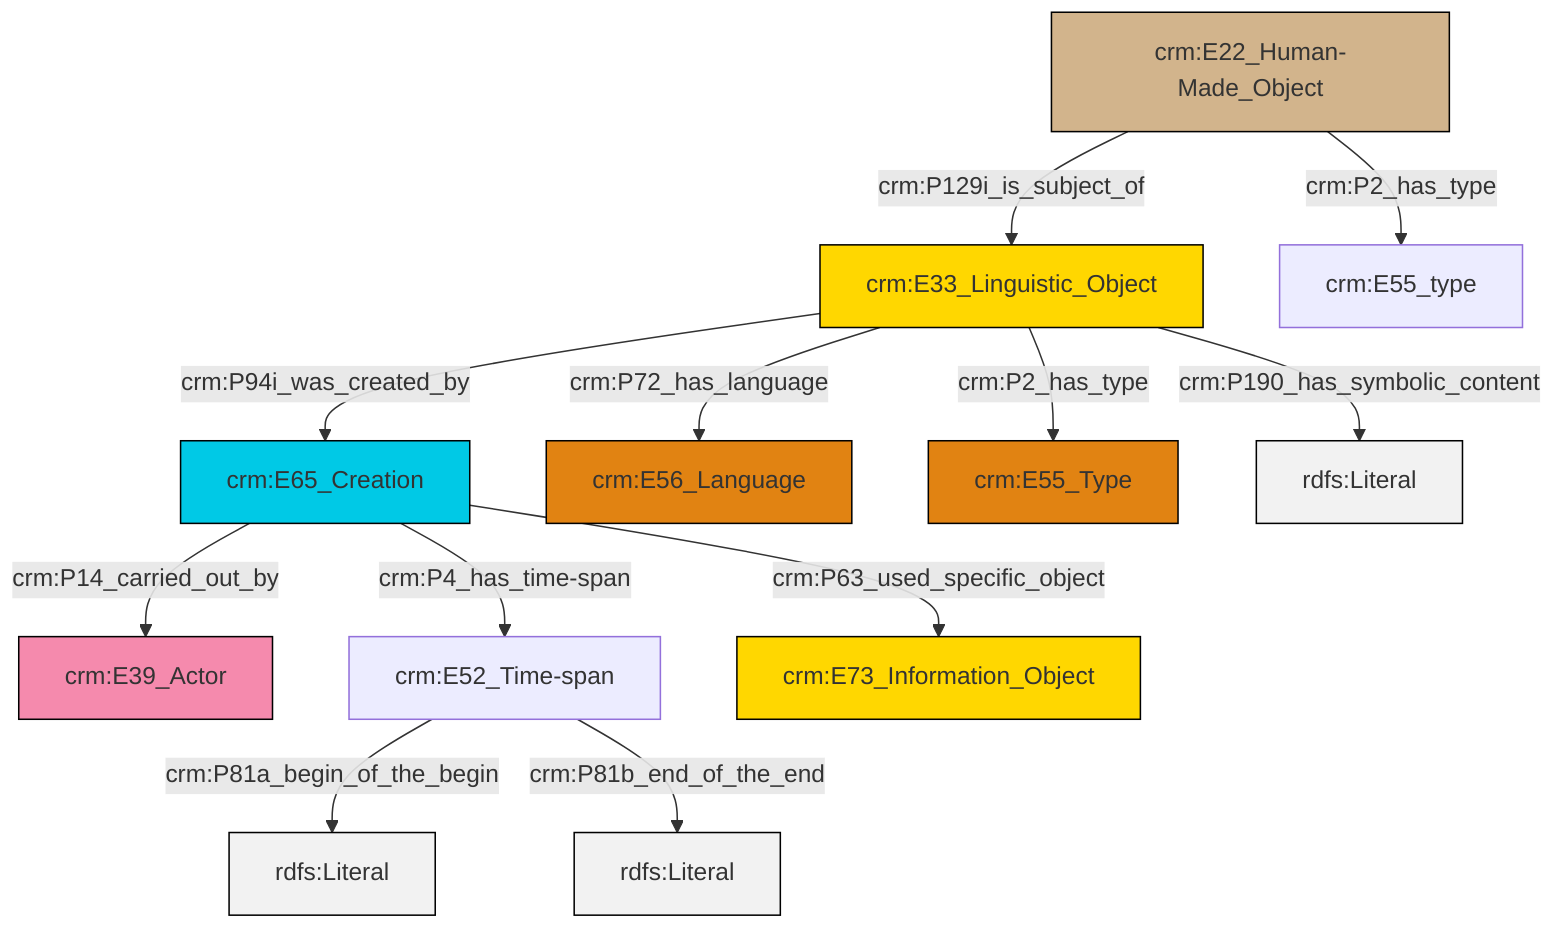 graph TD
classDef Literal fill:#f2f2f2,stroke:#000000;
classDef CRM_Entity fill:#FFFFFF,stroke:#000000;
classDef Temporal_Entity fill:#00C9E6, stroke:#000000;
classDef Type fill:#E18312, stroke:#000000;
classDef Time-Span fill:#2C9C91, stroke:#000000;
classDef Appellation fill:#FFEB7F, stroke:#000000;
classDef Place fill:#008836, stroke:#000000;
classDef Persistent_Item fill:#B266B2, stroke:#000000;
classDef Conceptual_Object fill:#FFD700, stroke:#000000;
classDef Physical_Thing fill:#D2B48C, stroke:#000000;
classDef Actor fill:#f58aad, stroke:#000000;
classDef PC_Classes fill:#4ce600, stroke:#000000;
classDef Multi fill:#cccccc,stroke:#000000;

2["crm:E22_Human-Made_Object"]:::Physical_Thing -->|crm:P129i_is_subject_of| 3["crm:E33_Linguistic_Object"]:::Conceptual_Object
4["crm:E52_Time-span"]:::Default -->|crm:P81a_begin_of_the_begin| 5[rdfs:Literal]:::Literal
2["crm:E22_Human-Made_Object"]:::Physical_Thing -->|crm:P2_has_type| 7["crm:E55_type"]:::Default
10["crm:E65_Creation"]:::Temporal_Entity -->|crm:P63_used_specific_object| 8["crm:E73_Information_Object"]:::Conceptual_Object
3["crm:E33_Linguistic_Object"]:::Conceptual_Object -->|crm:P94i_was_created_by| 10["crm:E65_Creation"]:::Temporal_Entity
10["crm:E65_Creation"]:::Temporal_Entity -->|crm:P4_has_time-span| 4["crm:E52_Time-span"]:::Default
10["crm:E65_Creation"]:::Temporal_Entity -->|crm:P14_carried_out_by| 0["crm:E39_Actor"]:::Actor
3["crm:E33_Linguistic_Object"]:::Conceptual_Object -->|crm:P2_has_type| 13["crm:E55_Type"]:::Type
4["crm:E52_Time-span"]:::Default -->|crm:P81b_end_of_the_end| 18[rdfs:Literal]:::Literal
3["crm:E33_Linguistic_Object"]:::Conceptual_Object -->|crm:P72_has_language| 11["crm:E56_Language"]:::Type
3["crm:E33_Linguistic_Object"]:::Conceptual_Object -->|crm:P190_has_symbolic_content| 20[rdfs:Literal]:::Literal